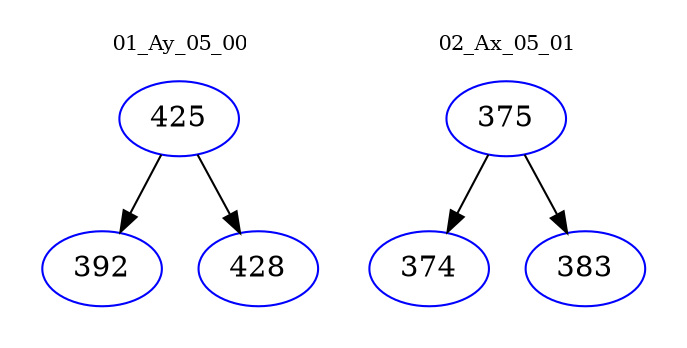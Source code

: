 digraph{
subgraph cluster_0 {
color = white
label = "01_Ay_05_00";
fontsize=10;
T0_425 [label="425", color="blue"]
T0_425 -> T0_392 [color="black"]
T0_392 [label="392", color="blue"]
T0_425 -> T0_428 [color="black"]
T0_428 [label="428", color="blue"]
}
subgraph cluster_1 {
color = white
label = "02_Ax_05_01";
fontsize=10;
T1_375 [label="375", color="blue"]
T1_375 -> T1_374 [color="black"]
T1_374 [label="374", color="blue"]
T1_375 -> T1_383 [color="black"]
T1_383 [label="383", color="blue"]
}
}
